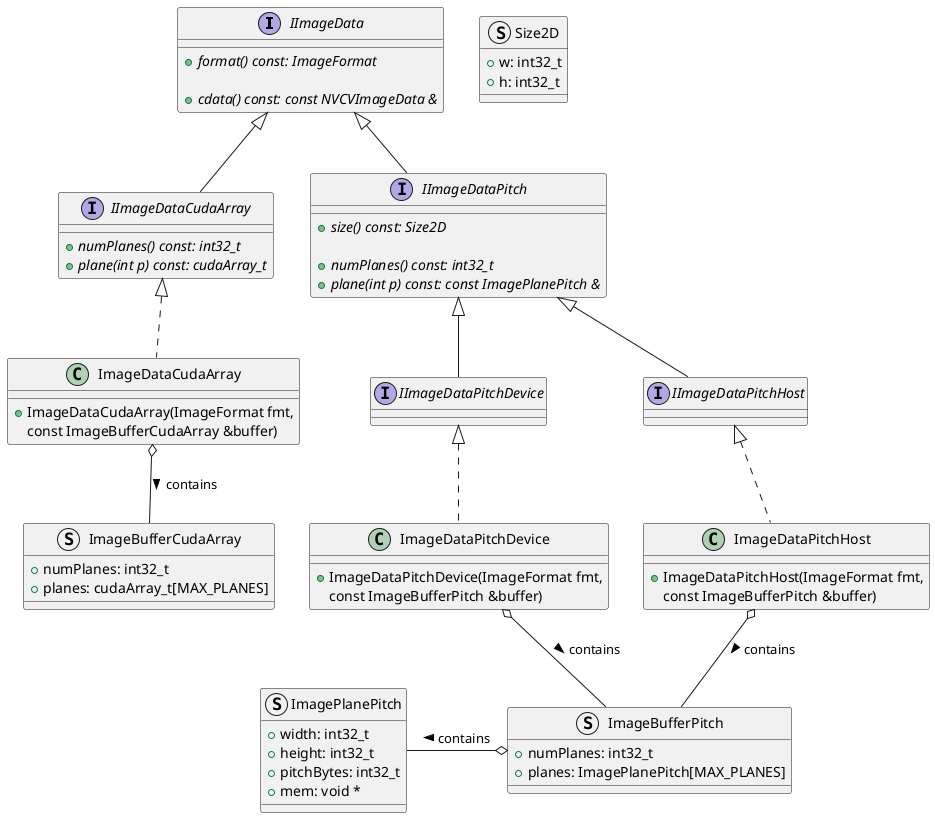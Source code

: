 ' Copyright (c) 2022 NVIDIA CORPORATION & AFFILIATES. All rights reserved.
'
' SPDX-FileCopyrightText: NVIDIA CORPORATION & AFFILIATES
' SPDX-License-Identifier: Apache-2.0
'
' NVIDIA CORPORATION, its affiliates and licensors retain all intellectual
' property and proprietary rights in and to this material, related
' documentation and any modifications thereto. Any use, reproduction,
' disclosure or distribution of this material and related documentation
' without an express license agreement from NVIDIA CORPORATION or
' its affiliates is strictly prohibited.

@startuml

interface IImageData
{
    + {abstract} format() const: ImageFormat

    + {abstract} cdata() const: const NVCVImageData &
}

interface IImageDataCudaArray extends IImageData
{
    + {abstract} numPlanes() const: int32_t
    + {abstract} plane(int p) const: cudaArray_t
}

struct Size2D
{
    + w: int32_t
    + h: int32_t
}

struct ImagePlanePitch
{
    + width: int32_t
    + height: int32_t
    + pitchBytes: int32_t
    + mem: void *
}

interface IImageDataPitch extends IImageData
{
    + {abstract} size() const: Size2D

    + {abstract} numPlanes() const: int32_t
    + {abstract} plane(int p) const: const ImagePlanePitch &
}

interface IImageDataPitchDevice implements IImageDataPitch
{
}

interface IImageDataPitchHost implements IImageDataPitch
{
}

struct ImageBufferCudaArray
{
    + numPlanes: int32_t
    + planes: cudaArray_t[MAX_PLANES]
}

class ImageDataCudaArray implements IImageDataCudaArray
{
    + ImageDataCudaArray(ImageFormat fmt,
                         const ImageBufferCudaArray &buffer)
}

struct ImageBufferPitch
{
    + numPlanes: int32_t
    + planes: ImagePlanePitch[MAX_PLANES]
}

class ImageDataPitchDevice implements IImageDataPitchDevice
{
    + ImageDataPitchDevice(ImageFormat fmt,
                           const ImageBufferPitch &buffer)
}

class ImageDataPitchHost implements IImageDataPitchHost
{
    + ImageDataPitchHost(ImageFormat fmt,
                         const ImageBufferPitch &buffer)
}

ImageBufferPitch -up-o ImageDataPitchHost: contains <
ImageBufferPitch -up-o ImageDataPitchDevice: contains <
ImagePlanePitch -right-o ImageBufferPitch: contains <

ImageBufferCudaArray -up-o ImageDataCudaArray: contains <

@enduml
